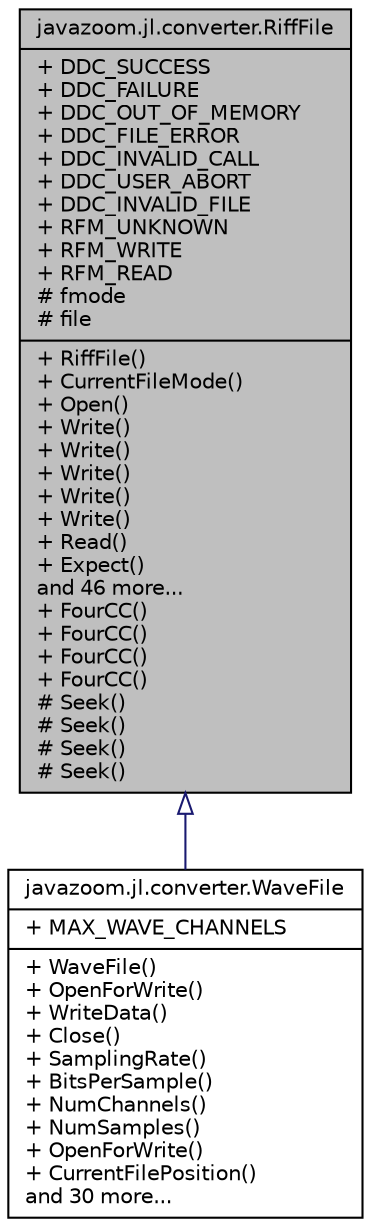 digraph "javazoom.jl.converter.RiffFile"
{
 // LATEX_PDF_SIZE
  edge [fontname="Helvetica",fontsize="10",labelfontname="Helvetica",labelfontsize="10"];
  node [fontname="Helvetica",fontsize="10",shape=record];
  Node1 [label="{javazoom.jl.converter.RiffFile\n|+ DDC_SUCCESS\l+ DDC_FAILURE\l+ DDC_OUT_OF_MEMORY\l+ DDC_FILE_ERROR\l+ DDC_INVALID_CALL\l+ DDC_USER_ABORT\l+ DDC_INVALID_FILE\l+ RFM_UNKNOWN\l+ RFM_WRITE\l+ RFM_READ\l# fmode\l# file\l|+ RiffFile()\l+ CurrentFileMode()\l+ Open()\l+ Write()\l+ Write()\l+ Write()\l+ Write()\l+ Write()\l+ Read()\l+ Expect()\land 46 more...\l+ FourCC()\l+ FourCC()\l+ FourCC()\l+ FourCC()\l# Seek()\l# Seek()\l# Seek()\l# Seek()\l}",height=0.2,width=0.4,color="black", fillcolor="grey75", style="filled", fontcolor="black",tooltip=" "];
  Node1 -> Node2 [dir="back",color="midnightblue",fontsize="10",style="solid",arrowtail="onormal",fontname="Helvetica"];
  Node2 [label="{javazoom.jl.converter.WaveFile\n|+ MAX_WAVE_CHANNELS\l|+ WaveFile()\l+ OpenForWrite()\l+ WriteData()\l+ Close()\l+ SamplingRate()\l+ BitsPerSample()\l+ NumChannels()\l+ NumSamples()\l+ OpenForWrite()\l+ CurrentFilePosition()\land 30 more...\l}",height=0.2,width=0.4,color="black", fillcolor="white", style="filled",URL="$classjavazoom_1_1jl_1_1converter_1_1_wave_file.html",tooltip=" "];
}
